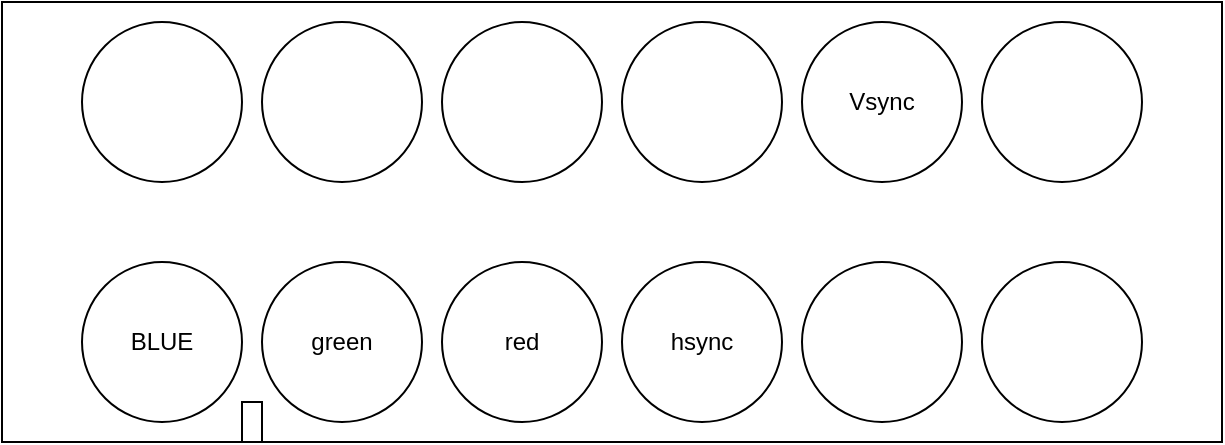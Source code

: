<mxfile>
    <diagram id="lGDpkZlDJcZoAkzYa7RZ" name="Page-1">
        <mxGraphModel dx="564" dy="478" grid="1" gridSize="10" guides="1" tooltips="1" connect="1" arrows="1" fold="1" page="1" pageScale="1" pageWidth="850" pageHeight="1100" math="0" shadow="0">
            <root>
                <mxCell id="0"/>
                <mxCell id="1" parent="0"/>
                <mxCell id="2" value="" style="rounded=0;whiteSpace=wrap;html=1;" parent="1" vertex="1">
                    <mxGeometry x="80" y="190" width="610" height="220" as="geometry"/>
                </mxCell>
                <mxCell id="3" value="" style="ellipse;whiteSpace=wrap;html=1;" parent="1" vertex="1">
                    <mxGeometry x="120" y="200" width="80" height="80" as="geometry"/>
                </mxCell>
                <mxCell id="5" value="BLUE" style="ellipse;whiteSpace=wrap;html=1;" parent="1" vertex="1">
                    <mxGeometry x="120" y="320" width="80" height="80" as="geometry"/>
                </mxCell>
                <mxCell id="6" value="" style="ellipse;whiteSpace=wrap;html=1;" parent="1" vertex="1">
                    <mxGeometry x="210" y="200" width="80" height="80" as="geometry"/>
                </mxCell>
                <mxCell id="7" value="green" style="ellipse;whiteSpace=wrap;html=1;" parent="1" vertex="1">
                    <mxGeometry x="210" y="320" width="80" height="80" as="geometry"/>
                </mxCell>
                <mxCell id="8" value="" style="ellipse;whiteSpace=wrap;html=1;" parent="1" vertex="1">
                    <mxGeometry x="300" y="200" width="80" height="80" as="geometry"/>
                </mxCell>
                <mxCell id="9" value="red" style="ellipse;whiteSpace=wrap;html=1;" parent="1" vertex="1">
                    <mxGeometry x="300" y="320" width="80" height="80" as="geometry"/>
                </mxCell>
                <mxCell id="10" value="" style="ellipse;whiteSpace=wrap;html=1;" parent="1" vertex="1">
                    <mxGeometry x="390" y="200" width="80" height="80" as="geometry"/>
                </mxCell>
                <mxCell id="11" value="hsync" style="ellipse;whiteSpace=wrap;html=1;" parent="1" vertex="1">
                    <mxGeometry x="390" y="320" width="80" height="80" as="geometry"/>
                </mxCell>
                <mxCell id="12" value="Vsync" style="ellipse;whiteSpace=wrap;html=1;" parent="1" vertex="1">
                    <mxGeometry x="480" y="200" width="80" height="80" as="geometry"/>
                </mxCell>
                <mxCell id="13" value="" style="ellipse;whiteSpace=wrap;html=1;" parent="1" vertex="1">
                    <mxGeometry x="480" y="320" width="80" height="80" as="geometry"/>
                </mxCell>
                <mxCell id="14" value="" style="ellipse;whiteSpace=wrap;html=1;" parent="1" vertex="1">
                    <mxGeometry x="570" y="200" width="80" height="80" as="geometry"/>
                </mxCell>
                <mxCell id="15" value="" style="ellipse;whiteSpace=wrap;html=1;" parent="1" vertex="1">
                    <mxGeometry x="570" y="320" width="80" height="80" as="geometry"/>
                </mxCell>
                <mxCell id="16" value="" style="rounded=0;whiteSpace=wrap;html=1;" parent="1" vertex="1">
                    <mxGeometry x="200" y="390" width="10" height="20" as="geometry"/>
                </mxCell>
            </root>
        </mxGraphModel>
    </diagram>
</mxfile>